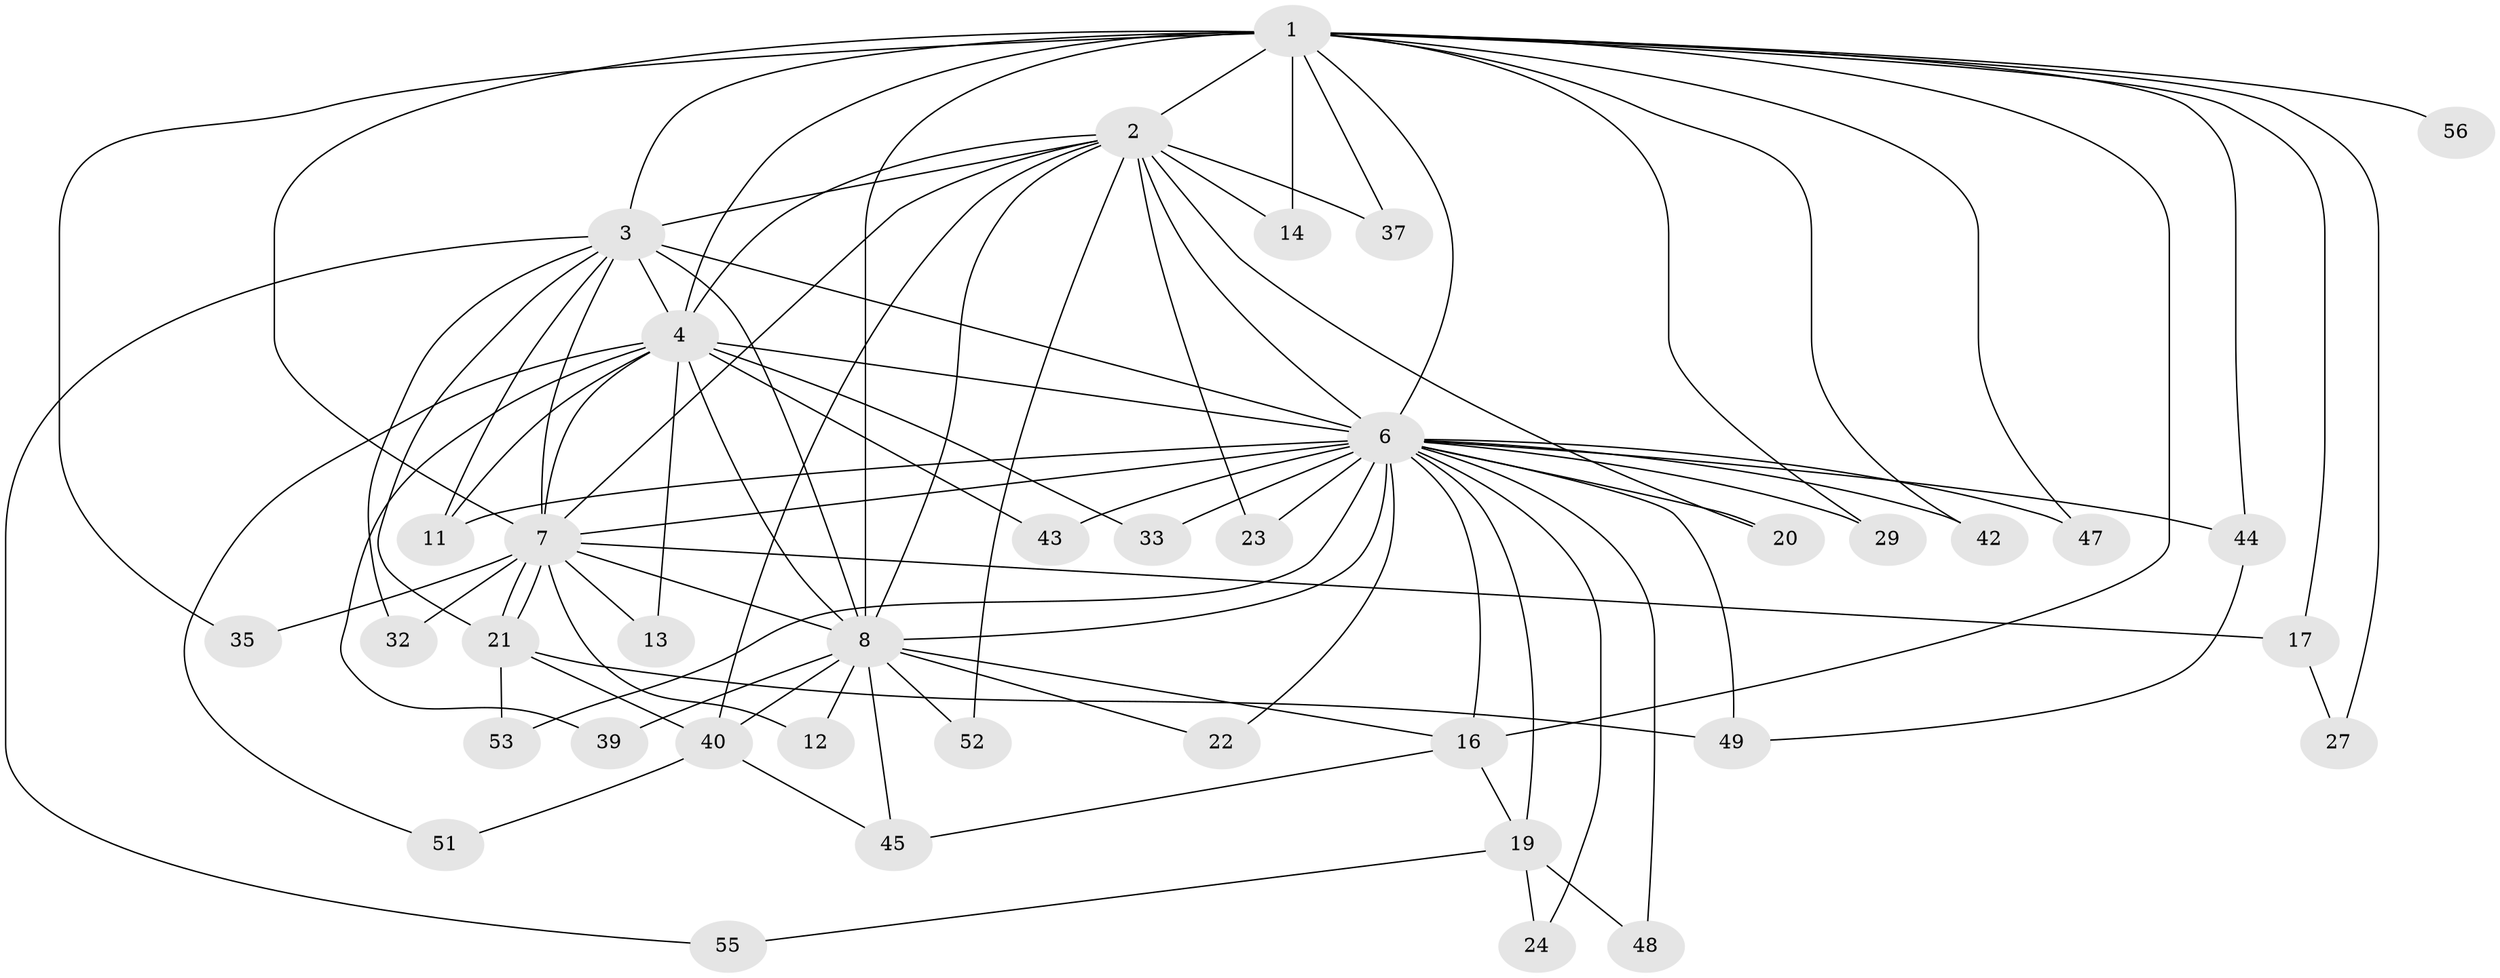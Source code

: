 // original degree distribution, {15: 0.05357142857142857, 16: 0.017857142857142856, 14: 0.017857142857142856, 11: 0.017857142857142856, 17: 0.017857142857142856, 13: 0.017857142857142856, 18: 0.017857142857142856, 24: 0.017857142857142856, 3: 0.14285714285714285, 2: 0.5714285714285714, 4: 0.05357142857142857, 6: 0.017857142857142856, 5: 0.03571428571428571}
// Generated by graph-tools (version 1.1) at 2025/41/03/06/25 10:41:34]
// undirected, 39 vertices, 90 edges
graph export_dot {
graph [start="1"]
  node [color=gray90,style=filled];
  1 [super="+5"];
  2 [super="+15"];
  3 [super="+34"];
  4 [super="+10"];
  6 [super="+9"];
  7 [super="+18"];
  8 [super="+31"];
  11 [super="+41"];
  12;
  13 [super="+36"];
  14;
  16 [super="+38"];
  17 [super="+26"];
  19 [super="+28"];
  20 [super="+30"];
  21 [super="+25"];
  22;
  23;
  24;
  27;
  29;
  32;
  33;
  35;
  37;
  39;
  40 [super="+50"];
  42;
  43;
  44;
  45 [super="+46"];
  47;
  48;
  49 [super="+54"];
  51;
  52;
  53;
  55;
  56;
  1 -- 2 [weight=3];
  1 -- 3 [weight=2];
  1 -- 4 [weight=4];
  1 -- 6 [weight=4];
  1 -- 7 [weight=2];
  1 -- 8 [weight=2];
  1 -- 29;
  1 -- 35;
  1 -- 37;
  1 -- 42;
  1 -- 14;
  1 -- 16;
  1 -- 17 [weight=2];
  1 -- 27;
  1 -- 44;
  1 -- 47;
  1 -- 56;
  2 -- 3;
  2 -- 4 [weight=2];
  2 -- 6 [weight=2];
  2 -- 7;
  2 -- 8;
  2 -- 14;
  2 -- 20;
  2 -- 23;
  2 -- 37;
  2 -- 52;
  2 -- 40;
  3 -- 4 [weight=2];
  3 -- 6 [weight=3];
  3 -- 7;
  3 -- 8;
  3 -- 32;
  3 -- 55;
  3 -- 11;
  3 -- 21;
  4 -- 6 [weight=4];
  4 -- 7 [weight=3];
  4 -- 8 [weight=3];
  4 -- 11;
  4 -- 33;
  4 -- 39;
  4 -- 43;
  4 -- 13;
  4 -- 51;
  6 -- 7 [weight=2];
  6 -- 8 [weight=2];
  6 -- 19 [weight=2];
  6 -- 22;
  6 -- 29;
  6 -- 42;
  6 -- 11;
  6 -- 16;
  6 -- 20 [weight=2];
  6 -- 23;
  6 -- 24;
  6 -- 33;
  6 -- 43;
  6 -- 44;
  6 -- 47;
  6 -- 48;
  6 -- 49;
  6 -- 53;
  7 -- 8;
  7 -- 12;
  7 -- 13 [weight=2];
  7 -- 17;
  7 -- 21;
  7 -- 21;
  7 -- 32;
  7 -- 35;
  8 -- 12;
  8 -- 22;
  8 -- 40;
  8 -- 52;
  8 -- 39;
  8 -- 16;
  8 -- 45;
  16 -- 19;
  16 -- 45;
  17 -- 27;
  19 -- 24;
  19 -- 48;
  19 -- 55;
  21 -- 49;
  21 -- 53;
  21 -- 40;
  40 -- 45;
  40 -- 51;
  44 -- 49;
}
